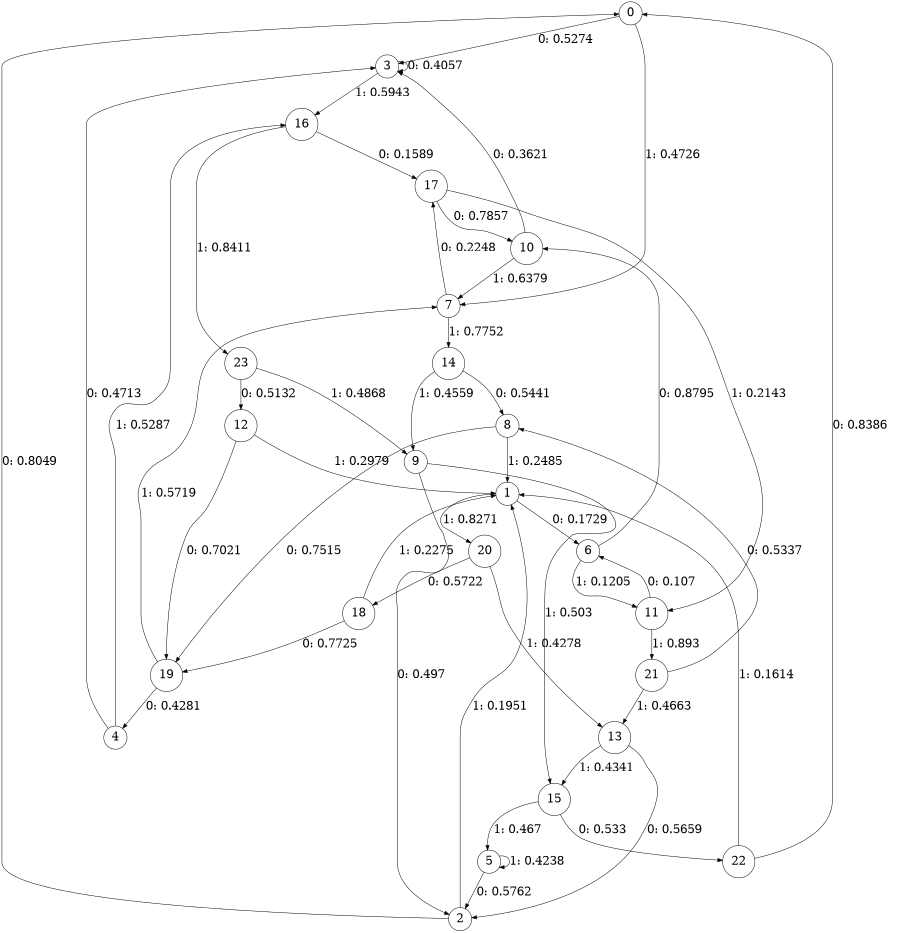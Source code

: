 digraph "ch6randomL6" {
size = "6,8.5";
ratio = "fill";
node [shape = circle];
node [fontsize = 24];
edge [fontsize = 24];
0 -> 3 [label = "0: 0.5274   "];
0 -> 7 [label = "1: 0.4726   "];
1 -> 6 [label = "0: 0.1729   "];
1 -> 20 [label = "1: 0.8271   "];
2 -> 0 [label = "0: 0.8049   "];
2 -> 1 [label = "1: 0.1951   "];
3 -> 3 [label = "0: 0.4057   "];
3 -> 16 [label = "1: 0.5943   "];
4 -> 3 [label = "0: 0.4713   "];
4 -> 16 [label = "1: 0.5287   "];
5 -> 2 [label = "0: 0.5762   "];
5 -> 5 [label = "1: 0.4238   "];
6 -> 10 [label = "0: 0.8795   "];
6 -> 11 [label = "1: 0.1205   "];
7 -> 17 [label = "0: 0.2248   "];
7 -> 14 [label = "1: 0.7752   "];
8 -> 19 [label = "0: 0.7515   "];
8 -> 1 [label = "1: 0.2485   "];
9 -> 2 [label = "0: 0.497    "];
9 -> 15 [label = "1: 0.503    "];
10 -> 3 [label = "0: 0.3621   "];
10 -> 7 [label = "1: 0.6379   "];
11 -> 6 [label = "0: 0.107    "];
11 -> 21 [label = "1: 0.893    "];
12 -> 19 [label = "0: 0.7021   "];
12 -> 1 [label = "1: 0.2979   "];
13 -> 2 [label = "0: 0.5659   "];
13 -> 15 [label = "1: 0.4341   "];
14 -> 8 [label = "0: 0.5441   "];
14 -> 9 [label = "1: 0.4559   "];
15 -> 22 [label = "0: 0.533    "];
15 -> 5 [label = "1: 0.467    "];
16 -> 17 [label = "0: 0.1589   "];
16 -> 23 [label = "1: 0.8411   "];
17 -> 10 [label = "0: 0.7857   "];
17 -> 11 [label = "1: 0.2143   "];
18 -> 19 [label = "0: 0.7725   "];
18 -> 1 [label = "1: 0.2275   "];
19 -> 4 [label = "0: 0.4281   "];
19 -> 7 [label = "1: 0.5719   "];
20 -> 18 [label = "0: 0.5722   "];
20 -> 13 [label = "1: 0.4278   "];
21 -> 8 [label = "0: 0.5337   "];
21 -> 13 [label = "1: 0.4663   "];
22 -> 0 [label = "0: 0.8386   "];
22 -> 1 [label = "1: 0.1614   "];
23 -> 12 [label = "0: 0.5132   "];
23 -> 9 [label = "1: 0.4868   "];
}